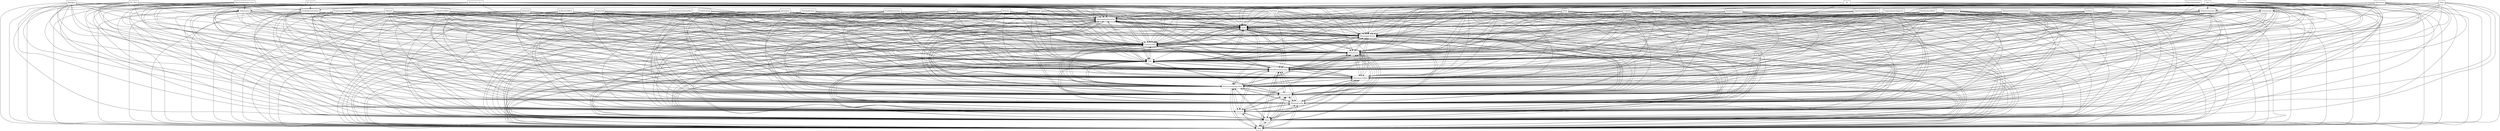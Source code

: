 digraph{
graph [rankdir=TB];
node [shape=box];
edge [arrowhead=normal];
0[label="Yes_Zero",]
1[label="Availablevotevalues",]
2[label="Meetingdisplaystatus",]
3[label="No_Zero",]
4[label="ZopeThreeactioninterface",]
5[label="Starttime",]
6[label="Tasks",]
7[label="Meetingmanager_Zero",]
8[label="Data",]
9[label="Decided",]
10[label="Votes",]
11[label="General",]
12[label="Voter",]
13[label="Taskcreator",]
14[label="Openannexesinseparatewindow",]
15[label="Decidedmeetings",]
16[label="Published",]
17[label="Assemblymembers",]
18[label="Categoryorder",]
19[label="Usegroupsascategories",]
20[label="MeetingConfig",]
21[label="Standardworkflow",]
22[label="Voteencoder",]
23[label="Defaultvotevalue",]
24[label="Availablemeetings",]
25[label="Displaymacro",]
26[label="InstitutionID",]
27[label="Archived",]
28[label="Yes",]
29[label="Attheend",]
30[label="Proposinggrouporder",]
31[label="Archiveworkflow",]
32[label="Created",]
33[label="Manager",]
34[label="Iteminsertionalgorithm",]
35[label="Itemduplication",]
36[label="Meetingworkflow",]
37[label="Place",]
38[label="Owner",]
39[label="Emailnotification",]
40[label="Closed",]
41[label="Myitems",]
42[label="Abstention",]
43[label="Enablevoting",]
44[label="Collegeworkflow",]
45[label="Abstention_Zero",]
46[label="Workflowandsecurity",]
47[label="No",]
48[label="Title",]
49[label="Attendees",]
50[label="Defaultview",]
51[label="ZopeThreeconditioninterfave",]
52[label="Userinterface",]
53[label="Allitems",]
54[label="Meetingmanager",]
55[label="Endtime",]
56[label="Meetingattributes",]
0->1[label="",]
0->2[label="",]
0->6[label="",]
0->8[label="",]
0->10[label="",]
0->11[label="",]
0->20[label="",]
0->26[label="",]
0->34[label="",]
0->36[label="",]
0->46[label="",]
0->48[label="",]
0->50[label="",]
0->52[label="",]
0->56[label="",]
1->2[label="",]
1->6[label="",]
1->8[label="",]
1->10[label="",]
1->11[label="",]
1->20[label="",]
1->26[label="",]
1->34[label="",]
1->36[label="",]
1->46[label="",]
1->48[label="",]
1->50[label="",]
1->52[label="",]
1->56[label="",]
2->6[label="",]
2->8[label="",]
2->10[label="",]
2->11[label="",]
2->20[label="",]
2->26[label="",]
2->34[label="",]
2->36[label="",]
2->46[label="",]
2->48[label="",]
2->50[label="",]
2->52[label="",]
2->56[label="",]
3->1[label="",]
3->2[label="",]
3->6[label="",]
3->8[label="",]
3->10[label="",]
3->11[label="",]
3->20[label="",]
3->26[label="",]
3->34[label="",]
3->36[label="",]
3->46[label="",]
3->48[label="",]
3->50[label="",]
3->52[label="",]
3->56[label="",]
4->2[label="",]
4->6[label="",]
4->8[label="",]
4->10[label="",]
4->11[label="",]
4->20[label="",]
4->26[label="",]
4->34[label="",]
4->36[label="",]
4->46[label="",]
4->48[label="",]
4->50[label="",]
4->52[label="",]
4->56[label="",]
5->2[label="",]
5->6[label="",]
5->8[label="",]
5->10[label="",]
5->11[label="",]
5->20[label="",]
5->26[label="",]
5->34[label="",]
5->36[label="",]
5->46[label="",]
5->48[label="",]
5->50[label="",]
5->52[label="",]
5->56[label="",]
6->2[label="",]
6->8[label="",]
6->10[label="",]
6->11[label="",]
6->20[label="",]
6->26[label="",]
6->34[label="",]
6->36[label="",]
6->46[label="",]
6->48[label="",]
6->50[label="",]
6->52[label="",]
6->56[label="",]
7->2[label="",]
7->6[label="",]
7->8[label="",]
7->10[label="",]
7->11[label="",]
7->13[label="",]
7->20[label="",]
7->26[label="",]
7->34[label="",]
7->36[label="",]
7->46[label="",]
7->48[label="",]
7->50[label="",]
7->52[label="",]
7->56[label="",]
8->2[label="",]
8->6[label="",]
8->10[label="",]
8->11[label="",]
8->20[label="",]
8->26[label="",]
8->34[label="",]
8->36[label="",]
8->46[label="",]
8->48[label="",]
8->50[label="",]
8->52[label="",]
8->56[label="",]
9->2[label="",]
9->6[label="",]
9->8[label="",]
9->10[label="",]
9->11[label="",]
9->20[label="",]
9->26[label="",]
9->34[label="",]
9->36[label="",]
9->46[label="",]
9->48[label="",]
9->50[label="",]
9->52[label="",]
9->56[label="",]
10->2[label="",]
10->6[label="",]
10->8[label="",]
10->11[label="",]
10->20[label="",]
10->26[label="",]
10->34[label="",]
10->36[label="",]
10->46[label="",]
10->48[label="",]
10->50[label="",]
10->52[label="",]
10->56[label="",]
11->2[label="",]
11->6[label="",]
11->8[label="",]
11->10[label="",]
11->20[label="",]
11->26[label="",]
11->34[label="",]
11->36[label="",]
11->46[label="",]
11->48[label="",]
11->50[label="",]
11->52[label="",]
11->56[label="",]
12->2[label="",]
12->6[label="",]
12->8[label="",]
12->10[label="",]
12->11[label="",]
12->20[label="",]
12->22[label="",]
12->26[label="",]
12->34[label="",]
12->36[label="",]
12->46[label="",]
12->48[label="",]
12->50[label="",]
12->52[label="",]
12->56[label="",]
13->2[label="",]
13->6[label="",]
13->8[label="",]
13->10[label="",]
13->11[label="",]
13->20[label="",]
13->26[label="",]
13->34[label="",]
13->36[label="",]
13->46[label="",]
13->48[label="",]
13->50[label="",]
13->52[label="",]
13->56[label="",]
14->2[label="",]
14->6[label="",]
14->8[label="",]
14->10[label="",]
14->11[label="",]
14->20[label="",]
14->26[label="",]
14->34[label="",]
14->36[label="",]
14->46[label="",]
14->48[label="",]
14->50[label="",]
14->52[label="",]
14->56[label="",]
15->2[label="",]
15->6[label="",]
15->8[label="",]
15->10[label="",]
15->11[label="",]
15->20[label="",]
15->26[label="",]
15->34[label="",]
15->36[label="",]
15->46[label="",]
15->48[label="",]
15->50[label="",]
15->52[label="",]
15->56[label="",]
16->2[label="",]
16->6[label="",]
16->8[label="",]
16->10[label="",]
16->11[label="",]
16->20[label="",]
16->26[label="",]
16->34[label="",]
16->36[label="",]
16->46[label="",]
16->48[label="",]
16->50[label="",]
16->52[label="",]
16->56[label="",]
17->2[label="",]
17->6[label="",]
17->8[label="",]
17->10[label="",]
17->11[label="",]
17->20[label="",]
17->26[label="",]
17->34[label="",]
17->36[label="",]
17->46[label="",]
17->48[label="",]
17->50[label="",]
17->52[label="",]
17->56[label="",]
18->2[label="",]
18->6[label="",]
18->8[label="",]
18->10[label="",]
18->11[label="",]
18->20[label="",]
18->26[label="",]
18->34[label="",]
18->36[label="",]
18->46[label="",]
18->48[label="",]
18->50[label="",]
18->52[label="",]
18->56[label="",]
19->2[label="",]
19->6[label="",]
19->8[label="",]
19->10[label="",]
19->11[label="",]
19->20[label="",]
19->26[label="",]
19->34[label="",]
19->36[label="",]
19->46[label="",]
19->48[label="",]
19->50[label="",]
19->52[label="",]
19->56[label="",]
20->2[label="",]
20->6[label="",]
20->8[label="",]
20->10[label="",]
20->11[label="",]
20->26[label="",]
20->34[label="",]
20->36[label="",]
20->46[label="",]
20->48[label="",]
20->50[label="",]
20->52[label="",]
20->56[label="",]
21->2[label="",]
21->6[label="",]
21->8[label="",]
21->10[label="",]
21->11[label="",]
21->20[label="",]
21->26[label="",]
21->34[label="",]
21->36[label="",]
21->46[label="",]
21->48[label="",]
21->50[label="",]
21->52[label="",]
21->56[label="",]
22->2[label="",]
22->6[label="",]
22->8[label="",]
22->10[label="",]
22->11[label="",]
22->20[label="",]
22->26[label="",]
22->34[label="",]
22->36[label="",]
22->46[label="",]
22->48[label="",]
22->50[label="",]
22->52[label="",]
22->56[label="",]
23->2[label="",]
23->6[label="",]
23->8[label="",]
23->10[label="",]
23->11[label="",]
23->20[label="",]
23->26[label="",]
23->34[label="",]
23->36[label="",]
23->46[label="",]
23->48[label="",]
23->50[label="",]
23->52[label="",]
23->56[label="",]
24->2[label="",]
24->6[label="",]
24->8[label="",]
24->10[label="",]
24->11[label="",]
24->20[label="",]
24->26[label="",]
24->34[label="",]
24->36[label="",]
24->46[label="",]
24->48[label="",]
24->50[label="",]
24->52[label="",]
24->56[label="",]
25->2[label="",]
25->6[label="",]
25->8[label="",]
25->10[label="",]
25->11[label="",]
25->20[label="",]
25->26[label="",]
25->34[label="",]
25->36[label="",]
25->46[label="",]
25->48[label="",]
25->50[label="",]
25->52[label="",]
25->56[label="",]
26->2[label="",]
26->6[label="",]
26->8[label="",]
26->10[label="",]
26->11[label="",]
26->20[label="",]
26->34[label="",]
26->36[label="",]
26->46[label="",]
26->48[label="",]
26->50[label="",]
26->52[label="",]
26->56[label="",]
27->2[label="",]
27->6[label="",]
27->8[label="",]
27->10[label="",]
27->11[label="",]
27->20[label="",]
27->26[label="",]
27->34[label="",]
27->36[label="",]
27->46[label="",]
27->48[label="",]
27->50[label="",]
27->52[label="",]
27->56[label="",]
28->2[label="",]
28->6[label="",]
28->8[label="",]
28->10[label="",]
28->11[label="",]
28->20[label="",]
28->23[label="",]
28->26[label="",]
28->34[label="",]
28->36[label="",]
28->46[label="",]
28->48[label="",]
28->50[label="",]
28->52[label="",]
28->56[label="",]
29->2[label="",]
29->6[label="",]
29->8[label="",]
29->10[label="",]
29->11[label="",]
29->20[label="",]
29->26[label="",]
29->34[label="",]
29->36[label="",]
29->46[label="",]
29->48[label="",]
29->50[label="",]
29->52[label="",]
29->56[label="",]
30->2[label="",]
30->6[label="",]
30->8[label="",]
30->10[label="",]
30->11[label="",]
30->20[label="",]
30->26[label="",]
30->34[label="",]
30->36[label="",]
30->46[label="",]
30->48[label="",]
30->50[label="",]
30->52[label="",]
30->56[label="",]
31->2[label="",]
31->6[label="",]
31->8[label="",]
31->10[label="",]
31->11[label="",]
31->20[label="",]
31->26[label="",]
31->34[label="",]
31->36[label="",]
31->46[label="",]
31->48[label="",]
31->50[label="",]
31->52[label="",]
31->56[label="",]
32->2[label="",]
32->6[label="",]
32->8[label="",]
32->10[label="",]
32->11[label="",]
32->20[label="",]
32->26[label="",]
32->34[label="",]
32->36[label="",]
32->46[label="",]
32->48[label="",]
32->50[label="",]
32->52[label="",]
32->56[label="",]
33->2[label="",]
33->6[label="",]
33->8[label="",]
33->10[label="",]
33->11[label="",]
33->13[label="",]
33->20[label="",]
33->26[label="",]
33->34[label="",]
33->36[label="",]
33->46[label="",]
33->48[label="",]
33->50[label="",]
33->52[label="",]
33->56[label="",]
34->2[label="",]
34->6[label="",]
34->8[label="",]
34->10[label="",]
34->11[label="",]
34->20[label="",]
34->26[label="",]
34->36[label="",]
34->46[label="",]
34->48[label="",]
34->50[label="",]
34->52[label="",]
34->56[label="",]
35->2[label="",]
35->6[label="",]
35->8[label="",]
35->10[label="",]
35->11[label="",]
35->20[label="",]
35->26[label="",]
35->34[label="",]
35->36[label="",]
35->46[label="",]
35->48[label="",]
35->50[label="",]
35->52[label="",]
35->56[label="",]
36->2[label="",]
36->6[label="",]
36->8[label="",]
36->10[label="",]
36->11[label="",]
36->20[label="",]
36->26[label="",]
36->34[label="",]
36->46[label="",]
36->48[label="",]
36->50[label="",]
36->52[label="",]
36->56[label="",]
37->2[label="",]
37->6[label="",]
37->8[label="",]
37->10[label="",]
37->11[label="",]
37->20[label="",]
37->26[label="",]
37->34[label="",]
37->36[label="",]
37->46[label="",]
37->48[label="",]
37->50[label="",]
37->52[label="",]
37->56[label="",]
38->2[label="",]
38->6[label="",]
38->8[label="",]
38->10[label="",]
38->11[label="",]
38->13[label="",]
38->20[label="",]
38->26[label="",]
38->34[label="",]
38->36[label="",]
38->46[label="",]
38->48[label="",]
38->50[label="",]
38->52[label="",]
38->56[label="",]
39->2[label="",]
39->6[label="",]
39->8[label="",]
39->10[label="",]
39->11[label="",]
39->20[label="",]
39->26[label="",]
39->34[label="",]
39->36[label="",]
39->46[label="",]
39->48[label="",]
39->50[label="",]
39->52[label="",]
39->56[label="",]
40->2[label="",]
40->6[label="",]
40->8[label="",]
40->10[label="",]
40->11[label="",]
40->20[label="",]
40->26[label="",]
40->34[label="",]
40->36[label="",]
40->46[label="",]
40->48[label="",]
40->50[label="",]
40->52[label="",]
40->56[label="",]
41->2[label="",]
41->6[label="",]
41->8[label="",]
41->10[label="",]
41->11[label="",]
41->20[label="",]
41->26[label="",]
41->34[label="",]
41->36[label="",]
41->46[label="",]
41->48[label="",]
41->50[label="",]
41->52[label="",]
41->56[label="",]
42->2[label="",]
42->6[label="",]
42->8[label="",]
42->10[label="",]
42->11[label="",]
42->20[label="",]
42->23[label="",]
42->26[label="",]
42->34[label="",]
42->36[label="",]
42->46[label="",]
42->48[label="",]
42->50[label="",]
42->52[label="",]
42->56[label="",]
43->2[label="",]
43->6[label="",]
43->8[label="",]
43->10[label="",]
43->11[label="",]
43->20[label="",]
43->26[label="",]
43->34[label="",]
43->36[label="",]
43->46[label="",]
43->48[label="",]
43->50[label="",]
43->52[label="",]
43->56[label="",]
44->2[label="",]
44->6[label="",]
44->8[label="",]
44->10[label="",]
44->11[label="",]
44->20[label="",]
44->26[label="",]
44->34[label="",]
44->36[label="",]
44->46[label="",]
44->48[label="",]
44->50[label="",]
44->52[label="",]
44->56[label="",]
45->1[label="",]
45->2[label="",]
45->6[label="",]
45->8[label="",]
45->10[label="",]
45->11[label="",]
45->20[label="",]
45->26[label="",]
45->34[label="",]
45->36[label="",]
45->46[label="",]
45->48[label="",]
45->50[label="",]
45->52[label="",]
45->56[label="",]
46->2[label="",]
46->6[label="",]
46->8[label="",]
46->10[label="",]
46->11[label="",]
46->20[label="",]
46->26[label="",]
46->34[label="",]
46->36[label="",]
46->48[label="",]
46->50[label="",]
46->52[label="",]
46->56[label="",]
47->2[label="",]
47->6[label="",]
47->8[label="",]
47->10[label="",]
47->11[label="",]
47->20[label="",]
47->23[label="",]
47->26[label="",]
47->34[label="",]
47->36[label="",]
47->46[label="",]
47->48[label="",]
47->50[label="",]
47->52[label="",]
47->56[label="",]
48->2[label="",]
48->6[label="",]
48->8[label="",]
48->10[label="",]
48->11[label="",]
48->20[label="",]
48->26[label="",]
48->34[label="",]
48->36[label="",]
48->46[label="",]
48->50[label="",]
48->52[label="",]
48->56[label="",]
49->2[label="",]
49->6[label="",]
49->8[label="",]
49->10[label="",]
49->11[label="",]
49->20[label="",]
49->26[label="",]
49->34[label="",]
49->36[label="",]
49->46[label="",]
49->48[label="",]
49->50[label="",]
49->52[label="",]
49->56[label="",]
50->2[label="",]
50->6[label="",]
50->8[label="",]
50->10[label="",]
50->11[label="",]
50->20[label="",]
50->26[label="",]
50->34[label="",]
50->36[label="",]
50->46[label="",]
50->48[label="",]
50->52[label="",]
50->56[label="",]
51->2[label="",]
51->6[label="",]
51->8[label="",]
51->10[label="",]
51->11[label="",]
51->20[label="",]
51->26[label="",]
51->34[label="",]
51->36[label="",]
51->46[label="",]
51->48[label="",]
51->50[label="",]
51->52[label="",]
51->56[label="",]
52->2[label="",]
52->6[label="",]
52->8[label="",]
52->10[label="",]
52->11[label="",]
52->20[label="",]
52->26[label="",]
52->34[label="",]
52->36[label="",]
52->46[label="",]
52->48[label="",]
52->50[label="",]
52->56[label="",]
53->2[label="",]
53->6[label="",]
53->8[label="",]
53->10[label="",]
53->11[label="",]
53->20[label="",]
53->26[label="",]
53->34[label="",]
53->36[label="",]
53->46[label="",]
53->48[label="",]
53->50[label="",]
53->52[label="",]
53->56[label="",]
54->2[label="",]
54->6[label="",]
54->8[label="",]
54->10[label="",]
54->11[label="",]
54->20[label="",]
54->22[label="",]
54->26[label="",]
54->34[label="",]
54->36[label="",]
54->46[label="",]
54->48[label="",]
54->50[label="",]
54->52[label="",]
54->56[label="",]
55->2[label="",]
55->6[label="",]
55->8[label="",]
55->10[label="",]
55->11[label="",]
55->20[label="",]
55->26[label="",]
55->34[label="",]
55->36[label="",]
55->46[label="",]
55->48[label="",]
55->50[label="",]
55->52[label="",]
55->56[label="",]
56->2[label="",]
56->6[label="",]
56->8[label="",]
56->10[label="",]
56->11[label="",]
56->20[label="",]
56->26[label="",]
56->34[label="",]
56->36[label="",]
56->46[label="",]
56->48[label="",]
56->50[label="",]
56->52[label="",]
}
